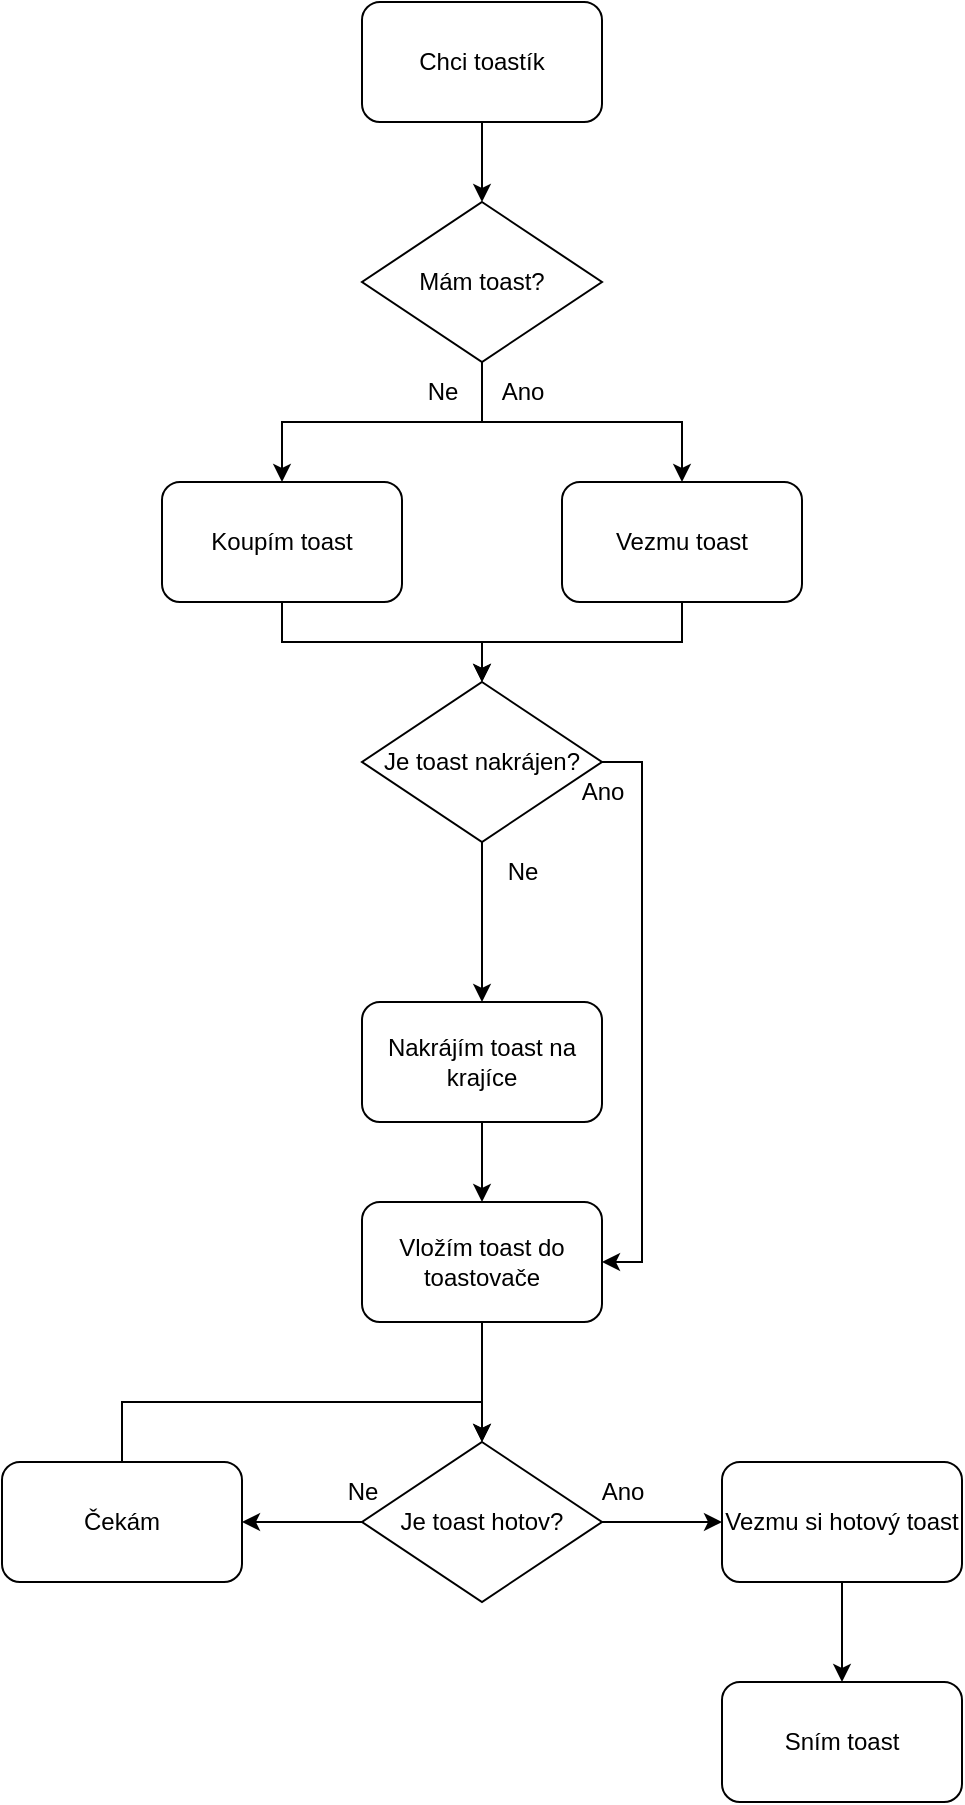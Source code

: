 <mxfile version="20.3.0" type="github"><diagram id="aVbxks-ET0bFjWd9l1Cs" name="Stránka-1"><mxGraphModel dx="1600" dy="981" grid="1" gridSize="10" guides="1" tooltips="1" connect="1" arrows="1" fold="1" page="1" pageScale="1" pageWidth="827" pageHeight="1169" math="0" shadow="0"><root><mxCell id="0"/><mxCell id="1" parent="0"/><mxCell id="Z08rFr3-AQ8GchX7am6t-5" style="edgeStyle=orthogonalEdgeStyle;rounded=0;orthogonalLoop=1;jettySize=auto;html=1;" edge="1" parent="1" source="Z08rFr3-AQ8GchX7am6t-3" target="Z08rFr3-AQ8GchX7am6t-4"><mxGeometry relative="1" as="geometry"/></mxCell><mxCell id="Z08rFr3-AQ8GchX7am6t-3" value="Chci toastík" style="rounded=1;whiteSpace=wrap;html=1;" vertex="1" parent="1"><mxGeometry x="180" y="140" width="120" height="60" as="geometry"/></mxCell><mxCell id="Z08rFr3-AQ8GchX7am6t-7" style="edgeStyle=orthogonalEdgeStyle;rounded=0;orthogonalLoop=1;jettySize=auto;html=1;" edge="1" parent="1" source="Z08rFr3-AQ8GchX7am6t-4" target="Z08rFr3-AQ8GchX7am6t-6"><mxGeometry relative="1" as="geometry"/></mxCell><mxCell id="Z08rFr3-AQ8GchX7am6t-10" style="edgeStyle=orthogonalEdgeStyle;rounded=0;orthogonalLoop=1;jettySize=auto;html=1;" edge="1" parent="1" source="Z08rFr3-AQ8GchX7am6t-4" target="Z08rFr3-AQ8GchX7am6t-9"><mxGeometry relative="1" as="geometry"/></mxCell><mxCell id="Z08rFr3-AQ8GchX7am6t-4" value="Mám toast?" style="rhombus;whiteSpace=wrap;html=1;" vertex="1" parent="1"><mxGeometry x="180" y="240" width="120" height="80" as="geometry"/></mxCell><mxCell id="Z08rFr3-AQ8GchX7am6t-36" style="edgeStyle=orthogonalEdgeStyle;rounded=0;orthogonalLoop=1;jettySize=auto;html=1;" edge="1" parent="1" source="Z08rFr3-AQ8GchX7am6t-6" target="Z08rFr3-AQ8GchX7am6t-35"><mxGeometry relative="1" as="geometry"/></mxCell><mxCell id="Z08rFr3-AQ8GchX7am6t-6" value="Koupím toast" style="rounded=1;whiteSpace=wrap;html=1;" vertex="1" parent="1"><mxGeometry x="80" y="380" width="120" height="60" as="geometry"/></mxCell><mxCell id="Z08rFr3-AQ8GchX7am6t-37" style="edgeStyle=orthogonalEdgeStyle;rounded=0;orthogonalLoop=1;jettySize=auto;html=1;" edge="1" parent="1" source="Z08rFr3-AQ8GchX7am6t-9" target="Z08rFr3-AQ8GchX7am6t-35"><mxGeometry relative="1" as="geometry"/></mxCell><mxCell id="Z08rFr3-AQ8GchX7am6t-9" value="Vezmu toast" style="rounded=1;whiteSpace=wrap;html=1;" vertex="1" parent="1"><mxGeometry x="280" y="380" width="120" height="60" as="geometry"/></mxCell><mxCell id="Z08rFr3-AQ8GchX7am6t-11" value="Ano" style="text;html=1;align=center;verticalAlign=middle;resizable=0;points=[];autosize=1;strokeColor=none;fillColor=none;" vertex="1" parent="1"><mxGeometry x="240" y="320" width="40" height="30" as="geometry"/></mxCell><mxCell id="Z08rFr3-AQ8GchX7am6t-12" value="Ne" style="text;html=1;align=center;verticalAlign=middle;resizable=0;points=[];autosize=1;strokeColor=none;fillColor=none;" vertex="1" parent="1"><mxGeometry x="200" y="320" width="40" height="30" as="geometry"/></mxCell><mxCell id="Z08rFr3-AQ8GchX7am6t-19" style="edgeStyle=orthogonalEdgeStyle;rounded=0;orthogonalLoop=1;jettySize=auto;html=1;" edge="1" parent="1" source="Z08rFr3-AQ8GchX7am6t-13" target="Z08rFr3-AQ8GchX7am6t-18"><mxGeometry relative="1" as="geometry"/></mxCell><mxCell id="Z08rFr3-AQ8GchX7am6t-13" value="Vložím toast do toastovače" style="rounded=1;whiteSpace=wrap;html=1;" vertex="1" parent="1"><mxGeometry x="180" y="740" width="120" height="60" as="geometry"/></mxCell><mxCell id="Z08rFr3-AQ8GchX7am6t-22" style="edgeStyle=orthogonalEdgeStyle;rounded=0;orthogonalLoop=1;jettySize=auto;html=1;" edge="1" parent="1" source="Z08rFr3-AQ8GchX7am6t-18" target="Z08rFr3-AQ8GchX7am6t-21"><mxGeometry relative="1" as="geometry"/></mxCell><mxCell id="Z08rFr3-AQ8GchX7am6t-25" style="edgeStyle=orthogonalEdgeStyle;rounded=0;orthogonalLoop=1;jettySize=auto;html=1;" edge="1" parent="1" source="Z08rFr3-AQ8GchX7am6t-18" target="Z08rFr3-AQ8GchX7am6t-24"><mxGeometry relative="1" as="geometry"/></mxCell><mxCell id="Z08rFr3-AQ8GchX7am6t-18" value="Je toast hotov?" style="rhombus;whiteSpace=wrap;html=1;" vertex="1" parent="1"><mxGeometry x="180" y="860" width="120" height="80" as="geometry"/></mxCell><mxCell id="Z08rFr3-AQ8GchX7am6t-23" style="edgeStyle=orthogonalEdgeStyle;rounded=0;orthogonalLoop=1;jettySize=auto;html=1;entryX=0.5;entryY=0;entryDx=0;entryDy=0;" edge="1" parent="1" source="Z08rFr3-AQ8GchX7am6t-21" target="Z08rFr3-AQ8GchX7am6t-18"><mxGeometry relative="1" as="geometry"><Array as="points"><mxPoint x="60" y="840"/><mxPoint x="240" y="840"/></Array></mxGeometry></mxCell><mxCell id="Z08rFr3-AQ8GchX7am6t-21" value="Čekám" style="rounded=1;whiteSpace=wrap;html=1;" vertex="1" parent="1"><mxGeometry y="870" width="120" height="60" as="geometry"/></mxCell><mxCell id="Z08rFr3-AQ8GchX7am6t-34" style="edgeStyle=orthogonalEdgeStyle;rounded=0;orthogonalLoop=1;jettySize=auto;html=1;" edge="1" parent="1" source="Z08rFr3-AQ8GchX7am6t-24" target="Z08rFr3-AQ8GchX7am6t-33"><mxGeometry relative="1" as="geometry"/></mxCell><mxCell id="Z08rFr3-AQ8GchX7am6t-24" value="Vezmu si hotový toast" style="rounded=1;whiteSpace=wrap;html=1;" vertex="1" parent="1"><mxGeometry x="360" y="870" width="120" height="60" as="geometry"/></mxCell><mxCell id="Z08rFr3-AQ8GchX7am6t-27" style="edgeStyle=orthogonalEdgeStyle;rounded=0;orthogonalLoop=1;jettySize=auto;html=1;" edge="1" parent="1" source="Z08rFr3-AQ8GchX7am6t-26" target="Z08rFr3-AQ8GchX7am6t-13"><mxGeometry relative="1" as="geometry"/></mxCell><mxCell id="Z08rFr3-AQ8GchX7am6t-26" value="Nakrájím toast na krajíce" style="rounded=1;whiteSpace=wrap;html=1;" vertex="1" parent="1"><mxGeometry x="180" y="640" width="120" height="60" as="geometry"/></mxCell><mxCell id="Z08rFr3-AQ8GchX7am6t-31" value="Ano" style="text;html=1;align=center;verticalAlign=middle;resizable=0;points=[];autosize=1;strokeColor=none;fillColor=none;" vertex="1" parent="1"><mxGeometry x="290" y="870" width="40" height="30" as="geometry"/></mxCell><mxCell id="Z08rFr3-AQ8GchX7am6t-32" value="Ne" style="text;html=1;align=center;verticalAlign=middle;resizable=0;points=[];autosize=1;strokeColor=none;fillColor=none;" vertex="1" parent="1"><mxGeometry x="160" y="870" width="40" height="30" as="geometry"/></mxCell><mxCell id="Z08rFr3-AQ8GchX7am6t-33" value="Sním toast" style="rounded=1;whiteSpace=wrap;html=1;" vertex="1" parent="1"><mxGeometry x="360" y="980" width="120" height="60" as="geometry"/></mxCell><mxCell id="Z08rFr3-AQ8GchX7am6t-38" style="edgeStyle=orthogonalEdgeStyle;rounded=0;orthogonalLoop=1;jettySize=auto;html=1;" edge="1" parent="1" source="Z08rFr3-AQ8GchX7am6t-35" target="Z08rFr3-AQ8GchX7am6t-26"><mxGeometry relative="1" as="geometry"/></mxCell><mxCell id="Z08rFr3-AQ8GchX7am6t-39" style="edgeStyle=orthogonalEdgeStyle;rounded=0;orthogonalLoop=1;jettySize=auto;html=1;entryX=1;entryY=0.5;entryDx=0;entryDy=0;" edge="1" parent="1" source="Z08rFr3-AQ8GchX7am6t-35" target="Z08rFr3-AQ8GchX7am6t-13"><mxGeometry relative="1" as="geometry"><Array as="points"><mxPoint x="320" y="520"/><mxPoint x="320" y="770"/></Array></mxGeometry></mxCell><mxCell id="Z08rFr3-AQ8GchX7am6t-35" value="Je toast nakrájen?" style="rhombus;whiteSpace=wrap;html=1;" vertex="1" parent="1"><mxGeometry x="180" y="480" width="120" height="80" as="geometry"/></mxCell><mxCell id="Z08rFr3-AQ8GchX7am6t-40" value="Ano" style="text;html=1;align=center;verticalAlign=middle;resizable=0;points=[];autosize=1;strokeColor=none;fillColor=none;" vertex="1" parent="1"><mxGeometry x="280" y="520" width="40" height="30" as="geometry"/></mxCell><mxCell id="Z08rFr3-AQ8GchX7am6t-41" value="Ne" style="text;html=1;align=center;verticalAlign=middle;resizable=0;points=[];autosize=1;strokeColor=none;fillColor=none;" vertex="1" parent="1"><mxGeometry x="240" y="560" width="40" height="30" as="geometry"/></mxCell></root></mxGraphModel></diagram></mxfile>